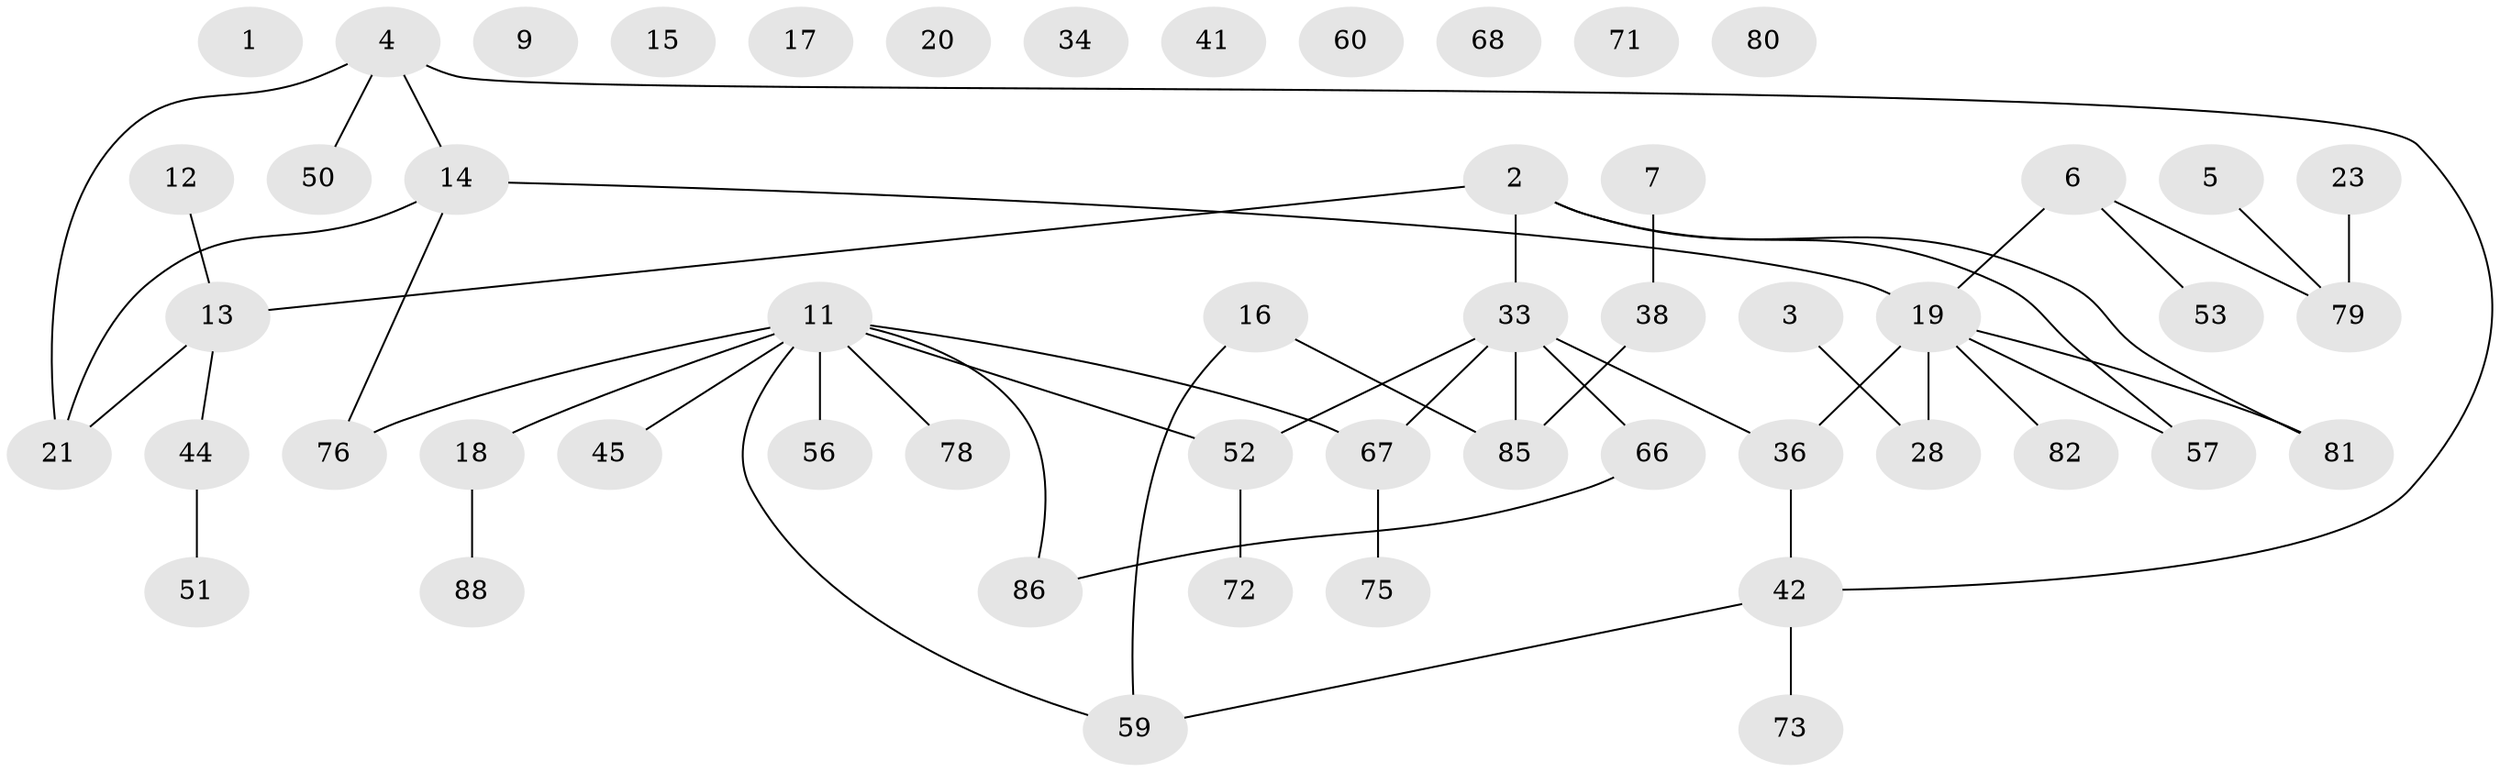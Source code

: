 // original degree distribution, {0: 0.12359550561797752, 4: 0.12359550561797752, 1: 0.3258426966292135, 2: 0.21348314606741572, 5: 0.033707865168539325, 3: 0.1797752808988764}
// Generated by graph-tools (version 1.1) at 2025/16/03/04/25 18:16:45]
// undirected, 53 vertices, 51 edges
graph export_dot {
graph [start="1"]
  node [color=gray90,style=filled];
  1;
  2 [super="+8+10+35+77"];
  3 [super="+30"];
  4 [super="+24+83"];
  5 [super="+32"];
  6 [super="+74"];
  7 [super="+29"];
  9;
  11 [super="+22+48+49+70+87"];
  12 [super="+47"];
  13 [super="+27"];
  14 [super="+64"];
  15;
  16 [super="+65"];
  17;
  18 [super="+63"];
  19 [super="+26+55+89"];
  20;
  21;
  23 [super="+25"];
  28 [super="+31"];
  33 [super="+37+39+43"];
  34;
  36 [super="+54"];
  38 [super="+40+46"];
  41;
  42 [super="+62+69"];
  44 [super="+61"];
  45;
  50 [super="+58"];
  51;
  52 [super="+84"];
  53;
  56;
  57;
  59;
  60;
  66;
  67;
  68;
  71;
  72;
  73;
  75;
  76;
  78;
  79;
  80;
  81;
  82;
  85;
  86;
  88;
  2 -- 81;
  2 -- 57;
  2 -- 33;
  2 -- 13;
  3 -- 28;
  4 -- 21;
  4 -- 14;
  4 -- 42;
  4 -- 50;
  5 -- 79;
  6 -- 79;
  6 -- 53;
  6 -- 19;
  7 -- 38;
  11 -- 78;
  11 -- 67;
  11 -- 86;
  11 -- 56;
  11 -- 59;
  11 -- 45;
  11 -- 76;
  11 -- 18;
  11 -- 52;
  12 -- 13;
  13 -- 21;
  13 -- 44;
  14 -- 76;
  14 -- 21;
  14 -- 19;
  16 -- 59;
  16 -- 85;
  18 -- 88;
  19 -- 57;
  19 -- 82;
  19 -- 28;
  19 -- 81;
  19 -- 36;
  23 -- 79;
  33 -- 67;
  33 -- 66;
  33 -- 85;
  33 -- 36;
  33 -- 52;
  36 -- 42;
  38 -- 85;
  42 -- 73;
  42 -- 59;
  44 -- 51;
  52 -- 72;
  66 -- 86;
  67 -- 75;
}
